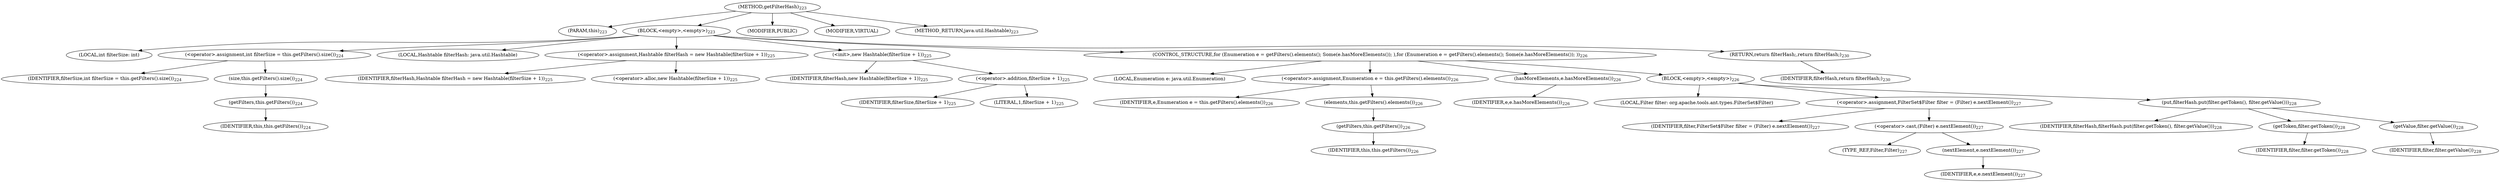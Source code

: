 digraph "getFilterHash" {  
"324" [label = <(METHOD,getFilterHash)<SUB>223</SUB>> ]
"50" [label = <(PARAM,this)<SUB>223</SUB>> ]
"325" [label = <(BLOCK,&lt;empty&gt;,&lt;empty&gt;)<SUB>223</SUB>> ]
"326" [label = <(LOCAL,int filterSize: int)> ]
"327" [label = <(&lt;operator&gt;.assignment,int filterSize = this.getFilters().size())<SUB>224</SUB>> ]
"328" [label = <(IDENTIFIER,filterSize,int filterSize = this.getFilters().size())<SUB>224</SUB>> ]
"329" [label = <(size,this.getFilters().size())<SUB>224</SUB>> ]
"330" [label = <(getFilters,this.getFilters())<SUB>224</SUB>> ]
"49" [label = <(IDENTIFIER,this,this.getFilters())<SUB>224</SUB>> ]
"52" [label = <(LOCAL,Hashtable filterHash: java.util.Hashtable)> ]
"331" [label = <(&lt;operator&gt;.assignment,Hashtable filterHash = new Hashtable(filterSize + 1))<SUB>225</SUB>> ]
"332" [label = <(IDENTIFIER,filterHash,Hashtable filterHash = new Hashtable(filterSize + 1))<SUB>225</SUB>> ]
"333" [label = <(&lt;operator&gt;.alloc,new Hashtable(filterSize + 1))<SUB>225</SUB>> ]
"334" [label = <(&lt;init&gt;,new Hashtable(filterSize + 1))<SUB>225</SUB>> ]
"51" [label = <(IDENTIFIER,filterHash,new Hashtable(filterSize + 1))<SUB>225</SUB>> ]
"335" [label = <(&lt;operator&gt;.addition,filterSize + 1)<SUB>225</SUB>> ]
"336" [label = <(IDENTIFIER,filterSize,filterSize + 1)<SUB>225</SUB>> ]
"337" [label = <(LITERAL,1,filterSize + 1)<SUB>225</SUB>> ]
"338" [label = <(CONTROL_STRUCTURE,for (Enumeration e = getFilters().elements(); Some(e.hasMoreElements()); ),for (Enumeration e = getFilters().elements(); Some(e.hasMoreElements()); ))<SUB>226</SUB>> ]
"339" [label = <(LOCAL,Enumeration e: java.util.Enumeration)> ]
"340" [label = <(&lt;operator&gt;.assignment,Enumeration e = this.getFilters().elements())<SUB>226</SUB>> ]
"341" [label = <(IDENTIFIER,e,Enumeration e = this.getFilters().elements())<SUB>226</SUB>> ]
"342" [label = <(elements,this.getFilters().elements())<SUB>226</SUB>> ]
"343" [label = <(getFilters,this.getFilters())<SUB>226</SUB>> ]
"53" [label = <(IDENTIFIER,this,this.getFilters())<SUB>226</SUB>> ]
"344" [label = <(hasMoreElements,e.hasMoreElements())<SUB>226</SUB>> ]
"345" [label = <(IDENTIFIER,e,e.hasMoreElements())<SUB>226</SUB>> ]
"346" [label = <(BLOCK,&lt;empty&gt;,&lt;empty&gt;)<SUB>226</SUB>> ]
"347" [label = <(LOCAL,Filter filter: org.apache.tools.ant.types.FilterSet$Filter)> ]
"348" [label = <(&lt;operator&gt;.assignment,FilterSet$Filter filter = (Filter) e.nextElement())<SUB>227</SUB>> ]
"349" [label = <(IDENTIFIER,filter,FilterSet$Filter filter = (Filter) e.nextElement())<SUB>227</SUB>> ]
"350" [label = <(&lt;operator&gt;.cast,(Filter) e.nextElement())<SUB>227</SUB>> ]
"351" [label = <(TYPE_REF,Filter,Filter)<SUB>227</SUB>> ]
"352" [label = <(nextElement,e.nextElement())<SUB>227</SUB>> ]
"353" [label = <(IDENTIFIER,e,e.nextElement())<SUB>227</SUB>> ]
"354" [label = <(put,filterHash.put(filter.getToken(), filter.getValue()))<SUB>228</SUB>> ]
"355" [label = <(IDENTIFIER,filterHash,filterHash.put(filter.getToken(), filter.getValue()))<SUB>228</SUB>> ]
"356" [label = <(getToken,filter.getToken())<SUB>228</SUB>> ]
"357" [label = <(IDENTIFIER,filter,filter.getToken())<SUB>228</SUB>> ]
"358" [label = <(getValue,filter.getValue())<SUB>228</SUB>> ]
"359" [label = <(IDENTIFIER,filter,filter.getValue())<SUB>228</SUB>> ]
"360" [label = <(RETURN,return filterHash;,return filterHash;)<SUB>230</SUB>> ]
"361" [label = <(IDENTIFIER,filterHash,return filterHash;)<SUB>230</SUB>> ]
"362" [label = <(MODIFIER,PUBLIC)> ]
"363" [label = <(MODIFIER,VIRTUAL)> ]
"364" [label = <(METHOD_RETURN,java.util.Hashtable)<SUB>223</SUB>> ]
  "324" -> "50" 
  "324" -> "325" 
  "324" -> "362" 
  "324" -> "363" 
  "324" -> "364" 
  "325" -> "326" 
  "325" -> "327" 
  "325" -> "52" 
  "325" -> "331" 
  "325" -> "334" 
  "325" -> "338" 
  "325" -> "360" 
  "327" -> "328" 
  "327" -> "329" 
  "329" -> "330" 
  "330" -> "49" 
  "331" -> "332" 
  "331" -> "333" 
  "334" -> "51" 
  "334" -> "335" 
  "335" -> "336" 
  "335" -> "337" 
  "338" -> "339" 
  "338" -> "340" 
  "338" -> "344" 
  "338" -> "346" 
  "340" -> "341" 
  "340" -> "342" 
  "342" -> "343" 
  "343" -> "53" 
  "344" -> "345" 
  "346" -> "347" 
  "346" -> "348" 
  "346" -> "354" 
  "348" -> "349" 
  "348" -> "350" 
  "350" -> "351" 
  "350" -> "352" 
  "352" -> "353" 
  "354" -> "355" 
  "354" -> "356" 
  "354" -> "358" 
  "356" -> "357" 
  "358" -> "359" 
  "360" -> "361" 
}
